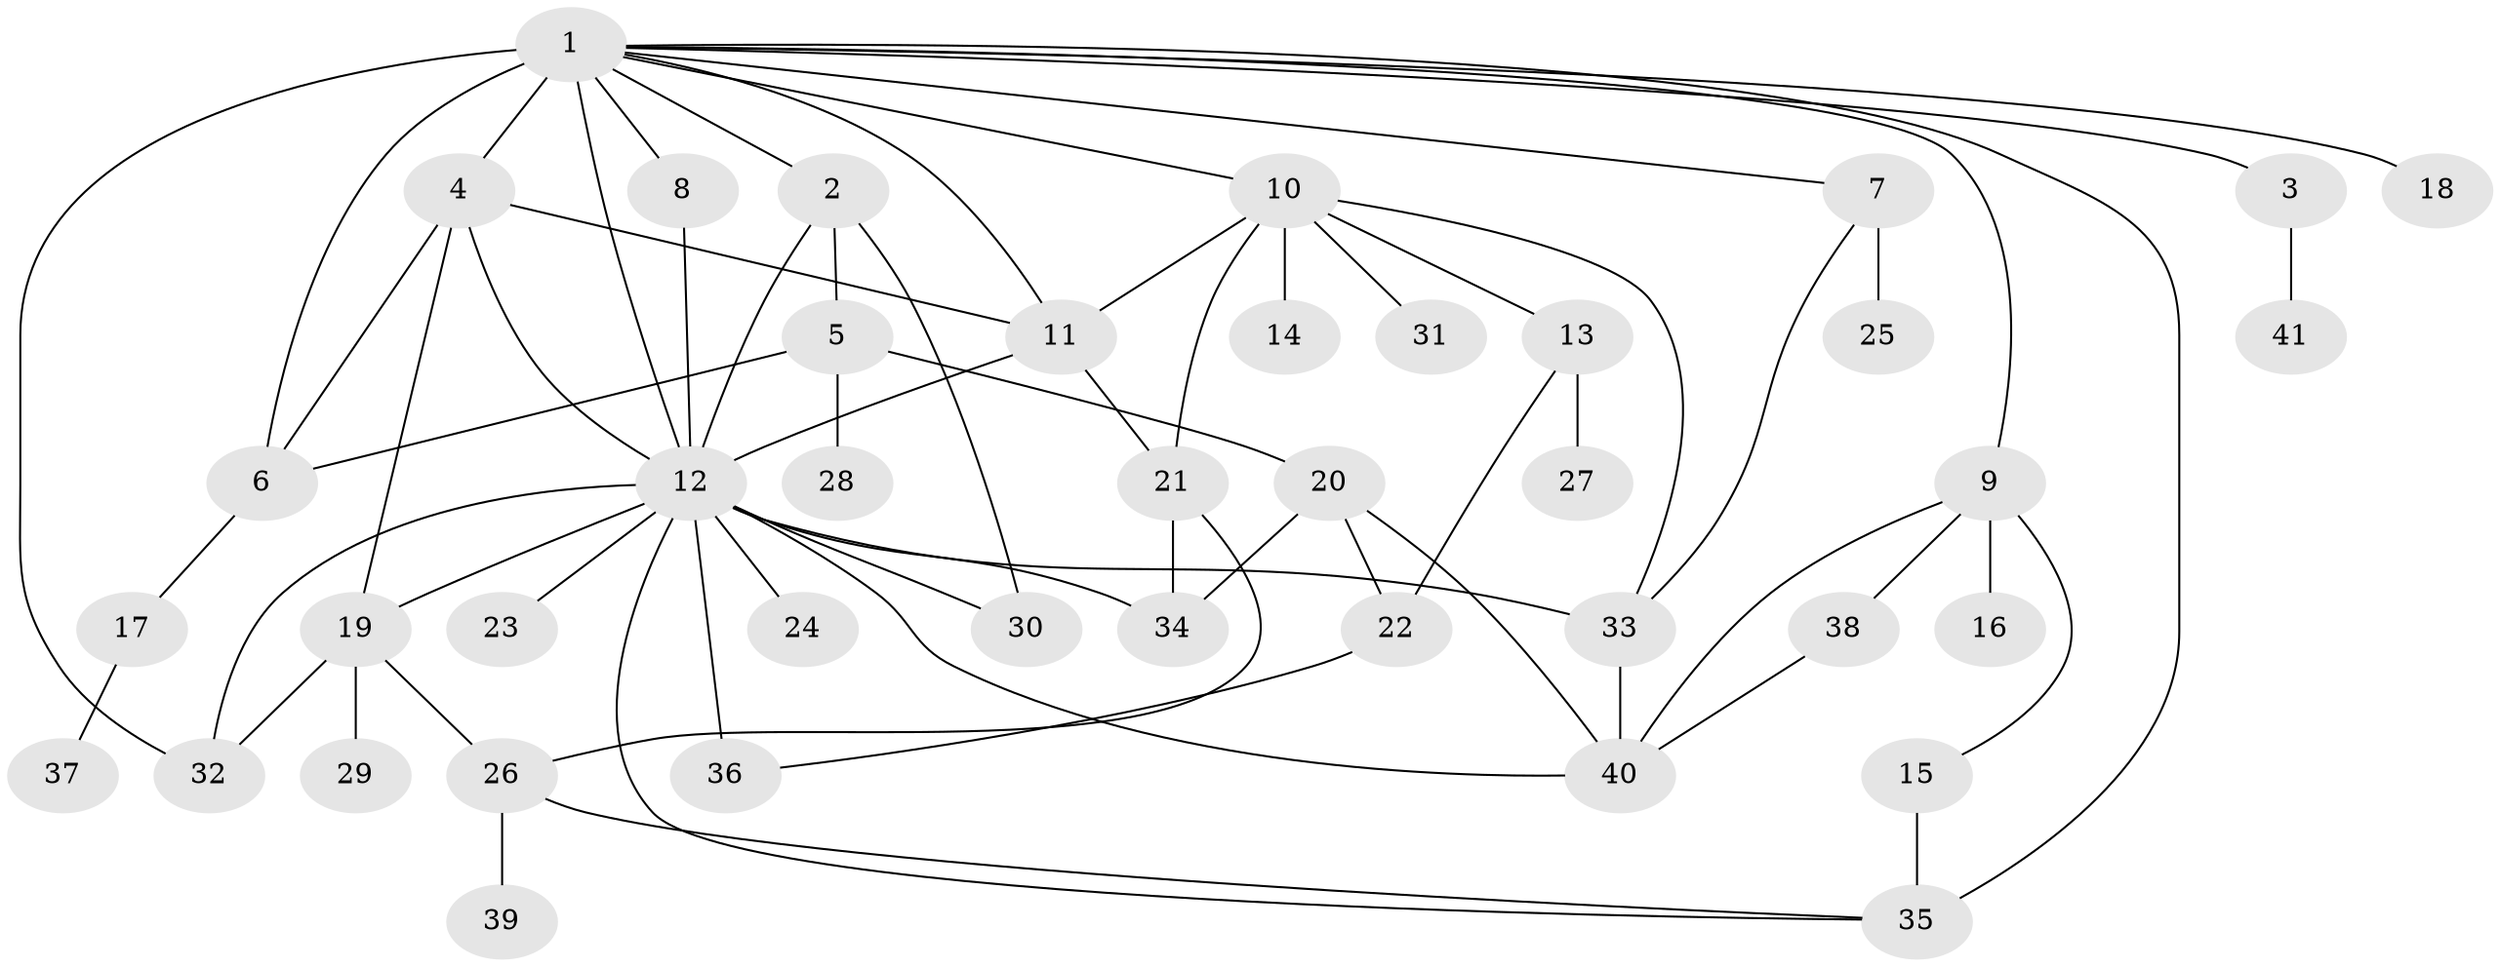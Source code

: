 // original degree distribution, {20: 0.007352941176470588, 6: 0.029411764705882353, 3: 0.10294117647058823, 5: 0.03676470588235294, 4: 0.0661764705882353, 7: 0.014705882352941176, 13: 0.007352941176470588, 10: 0.022058823529411766, 1: 0.4852941176470588, 2: 0.22058823529411764, 12: 0.007352941176470588}
// Generated by graph-tools (version 1.1) at 2025/50/03/04/25 22:50:20]
// undirected, 41 vertices, 67 edges
graph export_dot {
  node [color=gray90,style=filled];
  1;
  2;
  3;
  4;
  5;
  6;
  7;
  8;
  9;
  10;
  11;
  12;
  13;
  14;
  15;
  16;
  17;
  18;
  19;
  20;
  21;
  22;
  23;
  24;
  25;
  26;
  27;
  28;
  29;
  30;
  31;
  32;
  33;
  34;
  35;
  36;
  37;
  38;
  39;
  40;
  41;
  1 -- 2 [weight=1.0];
  1 -- 3 [weight=1.0];
  1 -- 4 [weight=3.0];
  1 -- 6 [weight=4.0];
  1 -- 7 [weight=1.0];
  1 -- 8 [weight=1.0];
  1 -- 9 [weight=1.0];
  1 -- 10 [weight=1.0];
  1 -- 11 [weight=1.0];
  1 -- 12 [weight=3.0];
  1 -- 18 [weight=1.0];
  1 -- 32 [weight=1.0];
  1 -- 35 [weight=1.0];
  2 -- 5 [weight=1.0];
  2 -- 12 [weight=1.0];
  2 -- 30 [weight=1.0];
  3 -- 41 [weight=1.0];
  4 -- 6 [weight=1.0];
  4 -- 11 [weight=1.0];
  4 -- 12 [weight=1.0];
  4 -- 19 [weight=2.0];
  5 -- 6 [weight=1.0];
  5 -- 20 [weight=1.0];
  5 -- 28 [weight=1.0];
  6 -- 17 [weight=1.0];
  7 -- 25 [weight=3.0];
  7 -- 33 [weight=1.0];
  8 -- 12 [weight=1.0];
  9 -- 15 [weight=1.0];
  9 -- 16 [weight=1.0];
  9 -- 38 [weight=1.0];
  9 -- 40 [weight=1.0];
  10 -- 11 [weight=1.0];
  10 -- 13 [weight=1.0];
  10 -- 14 [weight=6.0];
  10 -- 21 [weight=1.0];
  10 -- 31 [weight=1.0];
  10 -- 33 [weight=1.0];
  11 -- 12 [weight=3.0];
  11 -- 21 [weight=1.0];
  12 -- 19 [weight=2.0];
  12 -- 23 [weight=1.0];
  12 -- 24 [weight=1.0];
  12 -- 30 [weight=1.0];
  12 -- 32 [weight=1.0];
  12 -- 33 [weight=4.0];
  12 -- 34 [weight=1.0];
  12 -- 35 [weight=1.0];
  12 -- 36 [weight=3.0];
  12 -- 40 [weight=1.0];
  13 -- 22 [weight=1.0];
  13 -- 27 [weight=1.0];
  15 -- 35 [weight=2.0];
  17 -- 37 [weight=1.0];
  19 -- 26 [weight=1.0];
  19 -- 29 [weight=1.0];
  19 -- 32 [weight=1.0];
  20 -- 22 [weight=1.0];
  20 -- 34 [weight=1.0];
  20 -- 40 [weight=1.0];
  21 -- 26 [weight=1.0];
  21 -- 34 [weight=1.0];
  22 -- 36 [weight=1.0];
  26 -- 35 [weight=1.0];
  26 -- 39 [weight=1.0];
  33 -- 40 [weight=1.0];
  38 -- 40 [weight=1.0];
}
